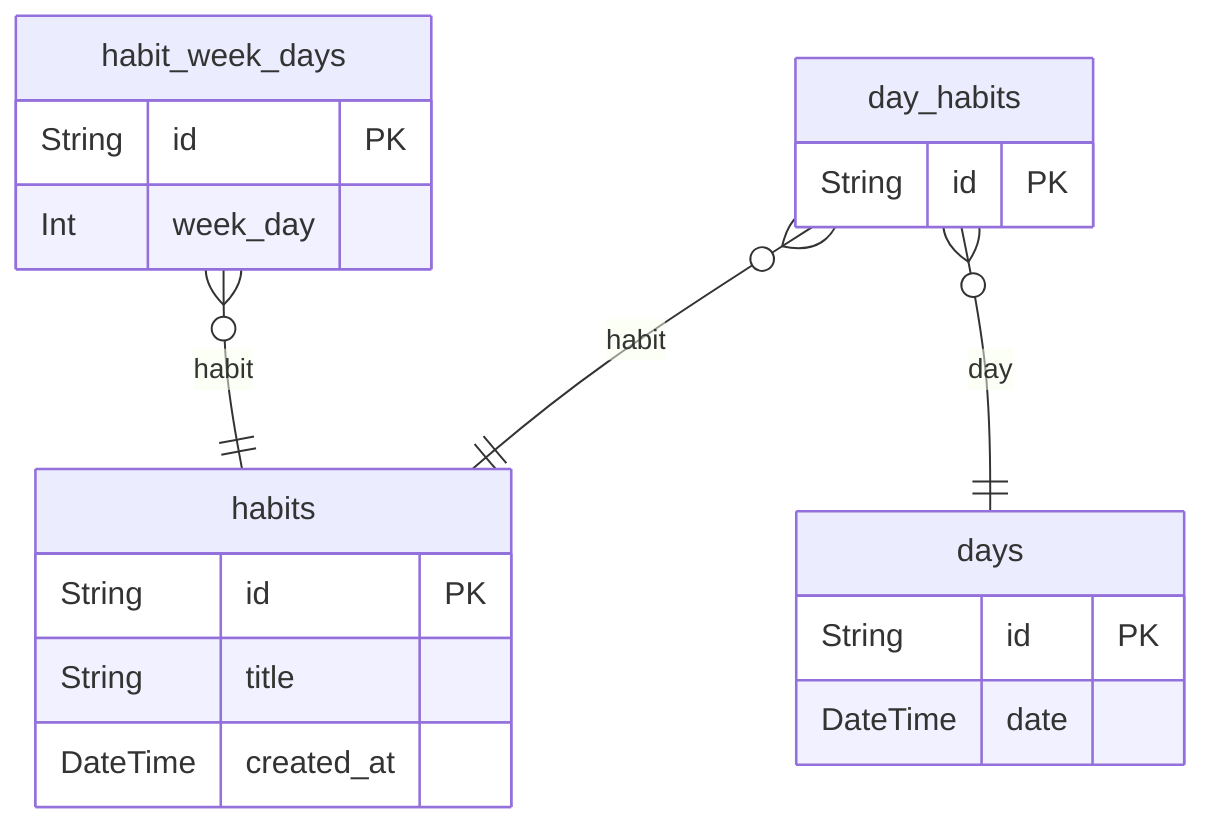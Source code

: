 erDiagram

  habits {
    String id PK 
    String title  
    DateTime created_at  
    }
  

  habit_week_days {
    String id PK 
    Int week_day  
    }
  

  days {
    String id PK 
    DateTime date  
    }
  

  day_habits {
    String id PK 
    }
  
    habit_week_days o{--|| habits : "habit"
    day_habits o{--|| days : "day"
    day_habits o{--|| habits : "habit"